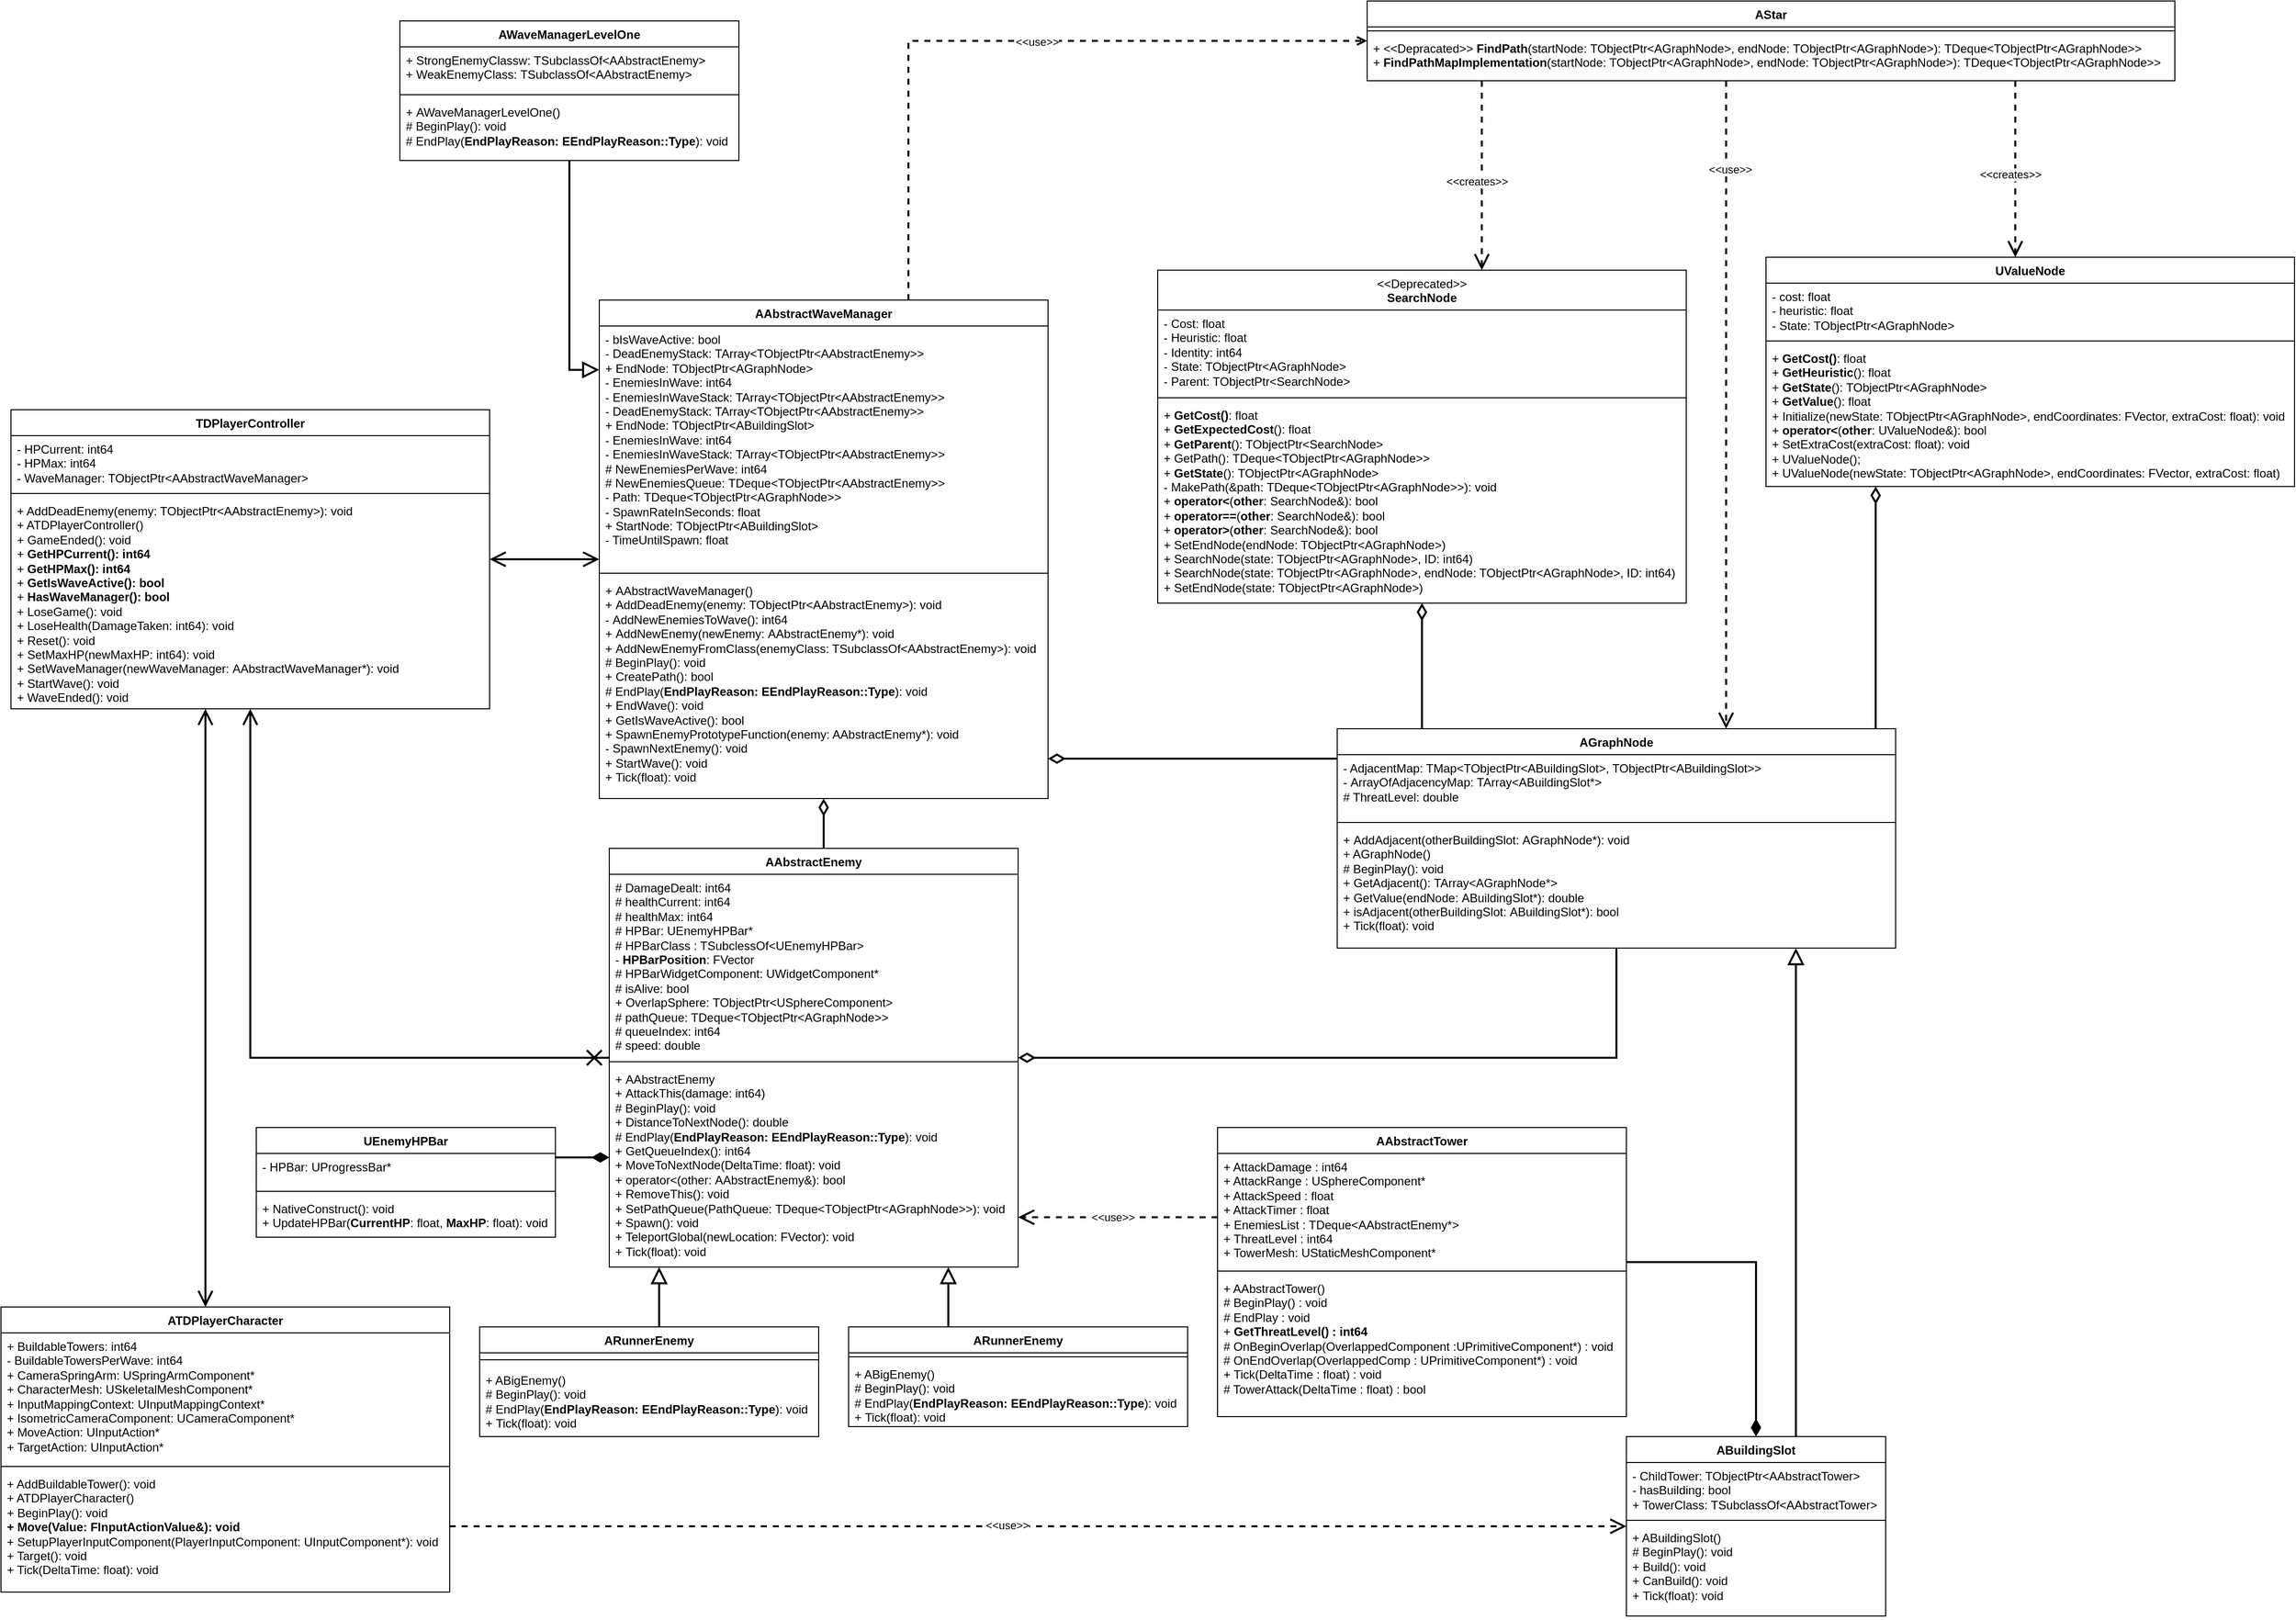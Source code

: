 <mxfile version="24.9.1">
  <diagram id="C5RBs43oDa-KdzZeNtuy" name="Page-1">
    <mxGraphModel dx="3776" dy="2169" grid="1" gridSize="10" guides="1" tooltips="1" connect="1" arrows="1" fold="1" page="1" pageScale="1" pageWidth="1169" pageHeight="827" math="0" shadow="0">
      <root>
        <mxCell id="WIyWlLk6GJQsqaUBKTNV-0" />
        <mxCell id="WIyWlLk6GJQsqaUBKTNV-1" parent="WIyWlLk6GJQsqaUBKTNV-0" />
        <mxCell id="bVRjCQ_B58bXz5kEhXcc-12" style="edgeStyle=orthogonalEdgeStyle;rounded=0;orthogonalLoop=1;jettySize=auto;html=1;startArrow=diamondThin;startFill=0;endArrow=none;endFill=0;startSize=12;strokeWidth=2;endSize=12;" parent="WIyWlLk6GJQsqaUBKTNV-1" source="bVRjCQ_B58bXz5kEhXcc-0" target="Or8rvx1L4nkpCHTU0M23-4" edge="1">
          <mxGeometry relative="1" as="geometry">
            <mxPoint x="-89" y="171" as="sourcePoint" />
            <Array as="points">
              <mxPoint x="-60" y="-50" />
              <mxPoint x="-60" y="-50" />
            </Array>
          </mxGeometry>
        </mxCell>
        <mxCell id="bVRjCQ_B58bXz5kEhXcc-15" style="edgeStyle=orthogonalEdgeStyle;shape=connector;rounded=0;orthogonalLoop=1;jettySize=auto;html=1;strokeColor=default;strokeWidth=2;align=center;verticalAlign=middle;fontFamily=Helvetica;fontSize=11;fontColor=default;labelBackgroundColor=default;startArrow=diamondThin;startFill=0;startSize=12;endArrow=none;endFill=0;endSize=12;" parent="WIyWlLk6GJQsqaUBKTNV-1" source="bVRjCQ_B58bXz5kEhXcc-0" target="bVRjCQ_B58bXz5kEhXcc-4" edge="1">
          <mxGeometry relative="1" as="geometry">
            <Array as="points">
              <mxPoint x="-325" y="130" />
              <mxPoint x="-325" y="130" />
            </Array>
          </mxGeometry>
        </mxCell>
        <mxCell id="ktp8bwMWxdayU_RDx3ty-13" style="edgeStyle=orthogonalEdgeStyle;rounded=0;orthogonalLoop=1;jettySize=auto;html=1;dashed=1;endArrow=open;endFill=0;strokeWidth=2;" parent="WIyWlLk6GJQsqaUBKTNV-1" source="bVRjCQ_B58bXz5kEhXcc-0" target="oYd0NgwK_6_6nimxyRu1-9" edge="1">
          <mxGeometry relative="1" as="geometry">
            <Array as="points">
              <mxPoint x="-230" y="-770" />
            </Array>
          </mxGeometry>
        </mxCell>
        <mxCell id="ktp8bwMWxdayU_RDx3ty-14" value="&amp;lt;&amp;lt;use&amp;gt;&amp;gt;" style="edgeLabel;html=1;align=center;verticalAlign=middle;resizable=0;points=[];" parent="ktp8bwMWxdayU_RDx3ty-13" vertex="1" connectable="0">
          <mxGeometry x="0.081" y="-1" relative="1" as="geometry">
            <mxPoint as="offset" />
          </mxGeometry>
        </mxCell>
        <mxCell id="bVRjCQ_B58bXz5kEhXcc-0" value="AAbstractWaveManager" style="swimlane;fontStyle=1;align=center;verticalAlign=top;childLayout=stackLayout;horizontal=1;startSize=26;horizontalStack=0;resizeParent=1;resizeParentMax=0;resizeLast=0;collapsible=1;marginBottom=0;whiteSpace=wrap;html=1;" parent="WIyWlLk6GJQsqaUBKTNV-1" vertex="1">
          <mxGeometry x="-540" y="-510" width="450" height="500" as="geometry" />
        </mxCell>
        <mxCell id="bVRjCQ_B58bXz5kEhXcc-1" value="- bIsWaveActive: bool&lt;div&gt;-&amp;nbsp;DeadEnemyStack:&amp;nbsp;TArray&amp;lt;TObjectPtr&amp;lt;AAbstractEnemy&amp;gt;&amp;gt;&lt;/div&gt;&lt;div&gt;+&amp;nbsp;EndNode:&amp;nbsp;TObjectPtr&amp;lt;AGraphNode&amp;gt;&lt;br&gt;- EnemiesInWave: int64&lt;/div&gt;&lt;div&gt;- EnemiesInWaveStack: TArray&amp;lt;TObjectPtr&amp;lt;AAbstractEnemy&amp;gt;&amp;gt;&lt;br&gt;&lt;div&gt;- DeadEnemyStack: TArray&amp;lt;TObjectPtr&amp;lt;AAbstractEnemy&amp;gt;&amp;gt;&lt;/div&gt;&lt;div&gt;+&amp;nbsp;EndNode:&amp;nbsp;TObjectPtr&amp;lt;ABuildingSlot&amp;gt;&lt;/div&gt;&lt;div&gt;-&amp;nbsp;EnemiesInWave: int64&lt;/div&gt;&lt;div&gt;-&amp;nbsp;EnemiesInWaveStack:&amp;nbsp;TArray&amp;lt;TObjectPtr&amp;lt;AAbstractEnemy&amp;gt;&amp;gt;&lt;/div&gt;&lt;div&gt;# NewEnemiesPerWave: int64&lt;/div&gt;&lt;div&gt;# NewEnemiesQueue:&amp;nbsp;&lt;span style=&quot;background-color: initial;&quot;&gt;TDeque&amp;lt;TObjectPtr&amp;lt;AAbstractEnemy&amp;gt;&amp;gt;&lt;/span&gt;&lt;/div&gt;&lt;div&gt;&lt;span style=&quot;background-color: initial;&quot;&gt;- Path:&amp;nbsp;&lt;/span&gt;&lt;span style=&quot;background-color: initial;&quot;&gt;TDeque&amp;lt;TObjectPtr&amp;lt;AGraphNode&amp;gt;&amp;gt;&lt;/span&gt;&lt;/div&gt;&lt;div&gt;&lt;span style=&quot;background-color: initial;&quot;&gt;- SpawnRateInSeconds: float&lt;/span&gt;&lt;/div&gt;&lt;div&gt;+&amp;nbsp;StartNode:&amp;nbsp;TObjectPtr&amp;lt;ABuildingSlot&amp;gt;&lt;/div&gt;&lt;/div&gt;&lt;div&gt;- TimeUntilSpawn: float&lt;/div&gt;" style="text;strokeColor=none;fillColor=none;align=left;verticalAlign=top;spacingLeft=4;spacingRight=4;overflow=hidden;rotatable=0;points=[[0,0.5],[1,0.5]];portConstraint=eastwest;whiteSpace=wrap;html=1;" parent="bVRjCQ_B58bXz5kEhXcc-0" vertex="1">
          <mxGeometry y="26" width="450" height="244" as="geometry" />
        </mxCell>
        <mxCell id="bVRjCQ_B58bXz5kEhXcc-2" value="" style="line;strokeWidth=1;fillColor=none;align=left;verticalAlign=middle;spacingTop=-1;spacingLeft=3;spacingRight=3;rotatable=0;labelPosition=right;points=[];portConstraint=eastwest;strokeColor=inherit;" parent="bVRjCQ_B58bXz5kEhXcc-0" vertex="1">
          <mxGeometry y="270" width="450" height="8" as="geometry" />
        </mxCell>
        <mxCell id="bVRjCQ_B58bXz5kEhXcc-3" value="+&amp;nbsp;AAbstractWaveManager()&lt;div&gt;+&amp;nbsp;AddDeadEnemy(enemy: TObjectPtr&amp;lt;AAbstractEnemy&amp;gt;): void&lt;/div&gt;&lt;div&gt;-&amp;nbsp;AddNewEnemiesToWave(): int64&lt;/div&gt;&lt;div&gt;+&amp;nbsp;&lt;span style=&quot;white-space: normal;&quot;&gt;&lt;span style=&quot;background-color: initial;&quot;&gt;AddNewEnemy(newEnemy:&amp;nbsp;&lt;/span&gt;&lt;/span&gt;&lt;span style=&quot;background-color: initial;&quot;&gt;AAbstractEnemy*&lt;/span&gt;&lt;span style=&quot;background-color: initial;&quot;&gt;&lt;span style=&quot;background-color: initial;&quot;&gt;):&amp;nbsp;&lt;/span&gt;&lt;/span&gt;&lt;span style=&quot;background-color: initial;&quot;&gt;void&lt;/span&gt;&lt;/div&gt;&lt;div&gt;&lt;span style=&quot;background-color: initial;&quot;&gt;+&amp;nbsp;&lt;/span&gt;&lt;span style=&quot;white-space: normal;&quot;&gt;&lt;span style=&quot;background-color: initial;&quot;&gt;AddNewEnemyFromClass(&lt;/span&gt;&lt;/span&gt;&lt;span style=&quot;background-color: initial;&quot;&gt;enemyClass&lt;/span&gt;&lt;span style=&quot;background-color: initial;&quot;&gt;&lt;span style=&quot;background-color: initial;&quot;&gt;: TSubclassOf&amp;lt;AAbstractEnemy&amp;gt;):&amp;nbsp;&lt;/span&gt;&lt;/span&gt;&lt;span style=&quot;background-color: initial;&quot;&gt;void&lt;/span&gt;&lt;span style=&quot;background-color: initial;&quot;&gt;&amp;nbsp;&lt;/span&gt;&lt;/div&gt;&lt;div&gt;# BeginPlay(): void&lt;/div&gt;&lt;div&gt;+&amp;nbsp;&lt;span style=&quot;white-space: normal;&quot;&gt;&lt;span style=&quot;background-color: initial;&quot;&gt;CreatePath(): bool&lt;/span&gt;&lt;/span&gt;&lt;/div&gt;&lt;div&gt;&lt;span style=&quot;background-color: initial;&quot;&gt;&lt;div style=&quot;&quot;&gt;&lt;span style=&quot;white-space: normal;&quot;&gt;# EndPlay(&lt;b&gt;EndPlayReason:&amp;nbsp;&lt;/b&gt;&lt;/span&gt;&lt;span style=&quot;background-color: initial;&quot;&gt;&lt;b&gt;EEndPlayReason::Type&lt;/b&gt;&lt;/span&gt;&lt;span style=&quot;background-color: initial;&quot;&gt;):&amp;nbsp;&lt;/span&gt;&lt;span style=&quot;background-color: initial;&quot;&gt;void&lt;/span&gt;&lt;span style=&quot;background-color: initial;&quot;&gt;&amp;nbsp;&lt;/span&gt;&lt;/div&gt;&lt;/span&gt;&lt;/div&gt;&lt;div&gt;+&amp;nbsp;EndWave(): void&lt;/div&gt;&lt;div&gt;+&amp;nbsp;GetIsWaveActive(): bool&lt;/div&gt;&lt;div&gt;+&amp;nbsp;SpawnEnemyPrototypeFunction(enemy: AAbstractEnemy*): void&lt;/div&gt;&lt;div&gt;-&amp;nbsp;SpawnNextEnemy(): void&lt;/div&gt;&lt;div&gt;+&amp;nbsp;StartWave(): void&lt;/div&gt;&lt;div&gt;+&amp;nbsp;Tick(float): void&lt;br&gt;&lt;/div&gt;" style="text;strokeColor=none;fillColor=none;align=left;verticalAlign=top;spacingLeft=4;spacingRight=4;overflow=hidden;rotatable=0;points=[[0,0.5],[1,0.5]];portConstraint=eastwest;whiteSpace=wrap;html=1;" parent="bVRjCQ_B58bXz5kEhXcc-0" vertex="1">
          <mxGeometry y="278" width="450" height="222" as="geometry" />
        </mxCell>
        <mxCell id="abqN74poVczzxeBeDxSv-9" style="edgeStyle=orthogonalEdgeStyle;rounded=0;orthogonalLoop=1;jettySize=auto;html=1;endArrow=open;endFill=0;startSize=12;endSize=12;strokeWidth=2;startArrow=cross;startFill=0;" parent="WIyWlLk6GJQsqaUBKTNV-1" source="bVRjCQ_B58bXz5kEhXcc-4" target="abqN74poVczzxeBeDxSv-4" edge="1">
          <mxGeometry relative="1" as="geometry" />
        </mxCell>
        <mxCell id="PMhsclDQDTSuxXYqE7Zf-4" style="edgeStyle=orthogonalEdgeStyle;rounded=0;orthogonalLoop=1;jettySize=auto;html=1;strokeWidth=2;endSize=12;startSize=12;startArrow=diamondThin;startFill=1;endArrow=none;endFill=0;" edge="1" parent="WIyWlLk6GJQsqaUBKTNV-1" source="bVRjCQ_B58bXz5kEhXcc-4" target="PMhsclDQDTSuxXYqE7Zf-0">
          <mxGeometry relative="1" as="geometry">
            <Array as="points">
              <mxPoint x="-560" y="350" />
              <mxPoint x="-560" y="350" />
            </Array>
          </mxGeometry>
        </mxCell>
        <mxCell id="bVRjCQ_B58bXz5kEhXcc-4" value="AAbstractEnemy" style="swimlane;fontStyle=1;align=center;verticalAlign=top;childLayout=stackLayout;horizontal=1;startSize=26;horizontalStack=0;resizeParent=1;resizeParentMax=0;resizeLast=0;collapsible=1;marginBottom=0;whiteSpace=wrap;html=1;" parent="WIyWlLk6GJQsqaUBKTNV-1" vertex="1">
          <mxGeometry x="-530" y="40" width="410" height="420" as="geometry" />
        </mxCell>
        <mxCell id="bVRjCQ_B58bXz5kEhXcc-5" value="&lt;div&gt;#&amp;nbsp;DamageDealt: int64&lt;/div&gt;# healthCurrent: int64&lt;div&gt;#&amp;nbsp;healthMax: int64&lt;/div&gt;&lt;div&gt;# HPBar: UEnemyHPBar*&lt;/div&gt;&lt;div&gt;# HPBarClass : TSubclessOf&amp;lt;UEnemyHPBar&amp;gt;&lt;/div&gt;&lt;div&gt;- &lt;b&gt;HPBarPosition&lt;/b&gt;: FVector&lt;/div&gt;&lt;div&gt;# HPBarWidgetComponent: UWidgetComponent*&lt;/div&gt;&lt;div&gt;# isAlive: bool&lt;/div&gt;&lt;div&gt;+&amp;nbsp;OverlapSphere:&amp;nbsp;TObjectPtr&amp;lt;USphereComponent&amp;gt;&lt;/div&gt;&lt;div&gt;#&amp;nbsp;pathQueue:&amp;nbsp;TDeque&amp;lt;TObjectPtr&amp;lt;AGraphNode&amp;gt;&amp;gt;&lt;/div&gt;&lt;div&gt;# queueIndex: int64&lt;/div&gt;&lt;div&gt;# speed: double&lt;/div&gt;" style="text;strokeColor=none;fillColor=none;align=left;verticalAlign=top;spacingLeft=4;spacingRight=4;overflow=hidden;rotatable=0;points=[[0,0.5],[1,0.5]];portConstraint=eastwest;whiteSpace=wrap;html=1;" parent="bVRjCQ_B58bXz5kEhXcc-4" vertex="1">
          <mxGeometry y="26" width="410" height="184" as="geometry" />
        </mxCell>
        <mxCell id="bVRjCQ_B58bXz5kEhXcc-6" value="" style="line;strokeWidth=1;fillColor=none;align=left;verticalAlign=middle;spacingTop=-1;spacingLeft=3;spacingRight=3;rotatable=0;labelPosition=right;points=[];portConstraint=eastwest;strokeColor=inherit;" parent="bVRjCQ_B58bXz5kEhXcc-4" vertex="1">
          <mxGeometry y="210" width="410" height="8" as="geometry" />
        </mxCell>
        <mxCell id="bVRjCQ_B58bXz5kEhXcc-7" value="+&amp;nbsp;AAbstractEnemy&lt;div&gt;+&amp;nbsp;AttackThis(damage: int64)&lt;/div&gt;&lt;div&gt;&lt;div&gt;# BeginPlay(): void&lt;br&gt;&lt;/div&gt;&lt;/div&gt;&lt;div&gt;+&amp;nbsp;DistanceToNextNode(): double&lt;/div&gt;&lt;div&gt;# EndPlay(&lt;b&gt;EndPlayReason:&amp;nbsp;&lt;/b&gt;&lt;span style=&quot;background-color: initial;&quot;&gt;&lt;b&gt;EEndPlayReason::Type&lt;/b&gt;&lt;/span&gt;&lt;span style=&quot;background-color: initial;&quot;&gt;):&amp;nbsp;&lt;/span&gt;&lt;span style=&quot;background-color: initial;&quot;&gt;void&lt;/span&gt;&lt;span style=&quot;background-color: initial;&quot;&gt;&amp;nbsp;&lt;/span&gt;&lt;/div&gt;&lt;div&gt;+&amp;nbsp;GetQueueIndex(): int64&lt;/div&gt;&lt;div&gt;+&amp;nbsp;MoveToNextNode(DeltaTime: float): void&lt;/div&gt;&lt;div&gt;+&amp;nbsp;operator&amp;lt;(other:&amp;nbsp;AAbstractEnemy&amp;amp;): bool&lt;/div&gt;&lt;div&gt;+&amp;nbsp;RemoveThis(): void&lt;/div&gt;&lt;div&gt;+&amp;nbsp;SetPathQueue(PathQueue:&amp;nbsp;TDeque&amp;lt;TObjectPtr&amp;lt;AGraphNode&amp;gt;&amp;gt;): void&lt;/div&gt;&lt;div&gt;+&amp;nbsp;Spawn(): void&lt;/div&gt;&lt;div&gt;+&amp;nbsp;TeleportGlobal(newLocation: FVector): void&lt;/div&gt;&lt;div&gt;+&amp;nbsp;Tick(float): void&lt;br&gt;&lt;/div&gt;" style="text;strokeColor=none;fillColor=none;align=left;verticalAlign=top;spacingLeft=4;spacingRight=4;overflow=hidden;rotatable=0;points=[[0,0.5],[1,0.5]];portConstraint=eastwest;whiteSpace=wrap;html=1;" parent="bVRjCQ_B58bXz5kEhXcc-4" vertex="1">
          <mxGeometry y="218" width="410" height="202" as="geometry" />
        </mxCell>
        <mxCell id="Or8rvx1L4nkpCHTU0M23-8" style="edgeStyle=orthogonalEdgeStyle;rounded=0;orthogonalLoop=1;jettySize=auto;html=1;startSize=12;endSize=12;strokeWidth=2;endArrow=block;endFill=0;" parent="WIyWlLk6GJQsqaUBKTNV-1" source="bVRjCQ_B58bXz5kEhXcc-8" target="Or8rvx1L4nkpCHTU0M23-4" edge="1">
          <mxGeometry relative="1" as="geometry">
            <Array as="points">
              <mxPoint x="660" y="300" />
              <mxPoint x="660" y="300" />
            </Array>
          </mxGeometry>
        </mxCell>
        <mxCell id="Or8rvx1L4nkpCHTU0M23-9" style="edgeStyle=orthogonalEdgeStyle;rounded=0;orthogonalLoop=1;jettySize=auto;html=1;endArrow=none;endFill=0;startArrow=diamondThin;startFill=1;endSize=12;strokeWidth=2;startSize=12;" parent="WIyWlLk6GJQsqaUBKTNV-1" source="bVRjCQ_B58bXz5kEhXcc-8" target="SfnSRMyv1gglNEUpqVPP-14" edge="1">
          <mxGeometry relative="1" as="geometry">
            <mxPoint x="1010" y="590" as="sourcePoint" />
            <mxPoint x="840" y="360" as="targetPoint" />
            <Array as="points">
              <mxPoint x="460" y="455" />
              <mxPoint x="460" y="455" />
            </Array>
          </mxGeometry>
        </mxCell>
        <mxCell id="bVRjCQ_B58bXz5kEhXcc-8" value="ABuildingSlot" style="swimlane;fontStyle=1;align=center;verticalAlign=top;childLayout=stackLayout;horizontal=1;startSize=26;horizontalStack=0;resizeParent=1;resizeParentMax=0;resizeLast=0;collapsible=1;marginBottom=0;whiteSpace=wrap;html=1;" parent="WIyWlLk6GJQsqaUBKTNV-1" vertex="1">
          <mxGeometry x="490" y="630" width="260" height="180" as="geometry" />
        </mxCell>
        <mxCell id="bVRjCQ_B58bXz5kEhXcc-9" value="- ChildTower: TObjectPtr&amp;lt;AAbstractTower&amp;gt;&lt;br&gt;&lt;div&gt;-&amp;nbsp;hasBuilding: bool&lt;br&gt;&lt;/div&gt;&lt;div&gt;+ TowerClass:&amp;nbsp;TSubclassOf&amp;lt;AAbstractTower&amp;gt;&lt;/div&gt;" style="text;strokeColor=none;fillColor=none;align=left;verticalAlign=top;spacingLeft=4;spacingRight=4;overflow=hidden;rotatable=0;points=[[0,0.5],[1,0.5]];portConstraint=eastwest;whiteSpace=wrap;html=1;" parent="bVRjCQ_B58bXz5kEhXcc-8" vertex="1">
          <mxGeometry y="26" width="260" height="54" as="geometry" />
        </mxCell>
        <mxCell id="bVRjCQ_B58bXz5kEhXcc-10" value="" style="line;strokeWidth=1;fillColor=none;align=left;verticalAlign=middle;spacingTop=-1;spacingLeft=3;spacingRight=3;rotatable=0;labelPosition=right;points=[];portConstraint=eastwest;strokeColor=inherit;" parent="bVRjCQ_B58bXz5kEhXcc-8" vertex="1">
          <mxGeometry y="80" width="260" height="8" as="geometry" />
        </mxCell>
        <mxCell id="bVRjCQ_B58bXz5kEhXcc-11" value="+ ABuildingSlot()&lt;div&gt;# BeginPlay(): void&lt;br&gt;&lt;/div&gt;&lt;div&gt;+ Build(): void&lt;/div&gt;&lt;div&gt;+&amp;nbsp;CanBuild(): void&lt;/div&gt;&lt;div&gt;+&amp;nbsp;Tick(float): void&lt;span style=&quot;background-color: initial;&quot;&gt;&lt;br&gt;&lt;/span&gt;&lt;/div&gt;" style="text;strokeColor=none;fillColor=none;align=left;verticalAlign=top;spacingLeft=4;spacingRight=4;overflow=hidden;rotatable=0;points=[[0,0.5],[1,0.5]];portConstraint=eastwest;whiteSpace=wrap;html=1;" parent="bVRjCQ_B58bXz5kEhXcc-8" vertex="1">
          <mxGeometry y="88" width="260" height="92" as="geometry" />
        </mxCell>
        <mxCell id="bVRjCQ_B58bXz5kEhXcc-16" style="edgeStyle=orthogonalEdgeStyle;shape=connector;rounded=0;orthogonalLoop=1;jettySize=auto;html=1;strokeColor=default;strokeWidth=2;align=center;verticalAlign=middle;fontFamily=Helvetica;fontSize=11;fontColor=default;labelBackgroundColor=default;startArrow=diamondThin;startFill=0;startSize=12;endArrow=none;endFill=0;endSize=12;" parent="WIyWlLk6GJQsqaUBKTNV-1" source="bVRjCQ_B58bXz5kEhXcc-5" target="Or8rvx1L4nkpCHTU0M23-4" edge="1">
          <mxGeometry relative="1" as="geometry">
            <Array as="points">
              <mxPoint x="160" y="250" />
              <mxPoint x="160" y="250" />
            </Array>
          </mxGeometry>
        </mxCell>
        <mxCell id="abqN74poVczzxeBeDxSv-4" value="TDPlayerController" style="swimlane;fontStyle=1;align=center;verticalAlign=top;childLayout=stackLayout;horizontal=1;startSize=26;horizontalStack=0;resizeParent=1;resizeParentMax=0;resizeLast=0;collapsible=1;marginBottom=0;whiteSpace=wrap;html=1;" parent="WIyWlLk6GJQsqaUBKTNV-1" vertex="1">
          <mxGeometry x="-1130" y="-400" width="480" height="300" as="geometry" />
        </mxCell>
        <mxCell id="abqN74poVczzxeBeDxSv-5" value="- HPCurrent: int64&lt;div&gt;&lt;span style=&quot;background-color: initial;&quot;&gt;- HPMax: int64&lt;/span&gt;&lt;div&gt;- WaveManager: TObjectPtr&amp;lt;AAbstractWaveManager&amp;gt;&lt;/div&gt;&lt;/div&gt;" style="text;strokeColor=none;fillColor=none;align=left;verticalAlign=top;spacingLeft=4;spacingRight=4;overflow=hidden;rotatable=0;points=[[0,0.5],[1,0.5]];portConstraint=eastwest;whiteSpace=wrap;html=1;" parent="abqN74poVczzxeBeDxSv-4" vertex="1">
          <mxGeometry y="26" width="480" height="54" as="geometry" />
        </mxCell>
        <mxCell id="abqN74poVczzxeBeDxSv-6" value="" style="line;strokeWidth=1;fillColor=none;align=left;verticalAlign=middle;spacingTop=-1;spacingLeft=3;spacingRight=3;rotatable=0;labelPosition=right;points=[];portConstraint=eastwest;strokeColor=inherit;" parent="abqN74poVczzxeBeDxSv-4" vertex="1">
          <mxGeometry y="80" width="480" height="8" as="geometry" />
        </mxCell>
        <mxCell id="abqN74poVczzxeBeDxSv-7" value="+ AddDeadEnemy(enemy: TObjectPtr&amp;lt;AAbstractEnemy&amp;gt;): void&lt;div&gt;+ ATDPlayerController()&lt;/div&gt;&lt;div&gt;+ GameEnded(): void&lt;/div&gt;&lt;div&gt;+&amp;nbsp;&lt;b&gt;GetHPCurrent(): int64&lt;/b&gt;&lt;/div&gt;&lt;div&gt;+&amp;nbsp;&lt;b style=&quot;background-color: initial;&quot;&gt;GetHPMax(): int64&lt;/b&gt;&lt;/div&gt;&lt;div&gt;+ &lt;b&gt;GetIsWaveActive(): bool&lt;/b&gt;&lt;/div&gt;&lt;div&gt;+ &lt;b&gt;HasWaveManager(): bool&lt;/b&gt;&lt;/div&gt;&lt;div&gt;+ LoseGame(): void&lt;/div&gt;&lt;div&gt;+ LoseHealth(DamageTaken: int64): void&lt;/div&gt;&lt;div&gt;+ Reset(): void&lt;/div&gt;&lt;div&gt;+ SetMaxHP(newMaxHP: int64): void&lt;/div&gt;&lt;div&gt;+ SetWaveManager(newWaveManager:&amp;nbsp;AAbstractWaveManager*): void&lt;/div&gt;&lt;div&gt;+ StartWave(): void&lt;/div&gt;&lt;div&gt;+&amp;nbsp;WaveEnded(): void&lt;/div&gt;" style="text;strokeColor=none;fillColor=none;align=left;verticalAlign=top;spacingLeft=4;spacingRight=4;overflow=hidden;rotatable=0;points=[[0,0.5],[1,0.5]];portConstraint=eastwest;whiteSpace=wrap;html=1;" parent="abqN74poVczzxeBeDxSv-4" vertex="1">
          <mxGeometry y="88" width="480" height="212" as="geometry" />
        </mxCell>
        <mxCell id="abqN74poVczzxeBeDxSv-8" style="edgeStyle=orthogonalEdgeStyle;rounded=0;orthogonalLoop=1;jettySize=auto;html=1;startArrow=open;startFill=0;endArrow=open;endFill=0;endSize=12;startSize=12;strokeWidth=2;" parent="WIyWlLk6GJQsqaUBKTNV-1" source="abqN74poVczzxeBeDxSv-4" target="bVRjCQ_B58bXz5kEhXcc-0" edge="1">
          <mxGeometry relative="1" as="geometry">
            <Array as="points">
              <mxPoint x="-450" y="-260" />
              <mxPoint x="-450" y="-260" />
            </Array>
          </mxGeometry>
        </mxCell>
        <mxCell id="ktp8bwMWxdayU_RDx3ty-18" style="edgeStyle=orthogonalEdgeStyle;rounded=0;orthogonalLoop=1;jettySize=auto;html=1;strokeWidth=2;endSize=12;startSize=12;endArrow=none;endFill=0;startArrow=diamondThin;startFill=0;" parent="WIyWlLk6GJQsqaUBKTNV-1" source="vy7B8YMwYVHvc0k1j3HZ-1" target="Or8rvx1L4nkpCHTU0M23-4" edge="1">
          <mxGeometry relative="1" as="geometry">
            <Array as="points">
              <mxPoint x="345" y="-10" />
              <mxPoint x="345" y="-10" />
            </Array>
          </mxGeometry>
        </mxCell>
        <mxCell id="vy7B8YMwYVHvc0k1j3HZ-1" value="&lt;div&gt;&lt;span style=&quot;font-weight: 400;&quot;&gt;&amp;lt;&amp;lt;Deprecated&amp;gt;&amp;gt;&lt;/span&gt;&lt;/div&gt;SearchNode" style="swimlane;fontStyle=1;align=center;verticalAlign=top;childLayout=stackLayout;horizontal=1;startSize=40;horizontalStack=0;resizeParent=1;resizeParentMax=0;resizeLast=0;collapsible=1;marginBottom=0;whiteSpace=wrap;html=1;" parent="WIyWlLk6GJQsqaUBKTNV-1" vertex="1">
          <mxGeometry x="20" y="-540" width="530" height="334" as="geometry">
            <mxRectangle x="-1090" y="190" width="130" height="40" as="alternateBounds" />
          </mxGeometry>
        </mxCell>
        <mxCell id="vy7B8YMwYVHvc0k1j3HZ-2" value="&lt;div&gt;&lt;span style=&quot;background-color: initial;&quot;&gt;- Cost: float&lt;/span&gt;&lt;/div&gt;- Heuristic: float&lt;div&gt;- Identity: int64&lt;br&gt;&lt;div&gt;- State: TObjectPtr&amp;lt;AGraphNode&amp;gt;&lt;div&gt;- Parent: TObjectPtr&amp;lt;SearchNode&amp;gt;&lt;/div&gt;&lt;/div&gt;&lt;/div&gt;" style="text;strokeColor=none;fillColor=none;align=left;verticalAlign=top;spacingLeft=4;spacingRight=4;overflow=hidden;rotatable=0;points=[[0,0.5],[1,0.5]];portConstraint=eastwest;whiteSpace=wrap;html=1;" parent="vy7B8YMwYVHvc0k1j3HZ-1" vertex="1">
          <mxGeometry y="40" width="530" height="84" as="geometry" />
        </mxCell>
        <mxCell id="vy7B8YMwYVHvc0k1j3HZ-3" value="" style="line;strokeWidth=1;fillColor=none;align=left;verticalAlign=middle;spacingTop=-1;spacingLeft=3;spacingRight=3;rotatable=0;labelPosition=right;points=[];portConstraint=eastwest;strokeColor=inherit;" parent="vy7B8YMwYVHvc0k1j3HZ-1" vertex="1">
          <mxGeometry y="124" width="530" height="8" as="geometry" />
        </mxCell>
        <mxCell id="vy7B8YMwYVHvc0k1j3HZ-4" value="&lt;div&gt;+ &lt;b&gt;GetCost()&lt;/b&gt;: float&lt;/div&gt;&lt;div&gt;+ &lt;b&gt;GetExpectedCost&lt;/b&gt;(): float&lt;/div&gt;&lt;div&gt;+ &lt;b&gt;GetParent&lt;/b&gt;(): TObjectPtr&amp;lt;SearchNode&amp;gt;&lt;/div&gt;&lt;div&gt;+ GetPath():&amp;nbsp;TDeque&amp;lt;TObjectPtr&amp;lt;AGraphNode&amp;gt;&amp;gt;&lt;/div&gt;&lt;div&gt;+ &lt;b&gt;GetState&lt;/b&gt;():&amp;nbsp;&lt;span style=&quot;background-color: initial;&quot;&gt;TObjectPtr&amp;lt;AGraphNode&amp;gt;&lt;/span&gt;&lt;/div&gt;&lt;div&gt;&lt;span style=&quot;background-color: initial;&quot;&gt;- MakePath(&amp;amp;path:&amp;nbsp;&lt;/span&gt;&lt;span style=&quot;background-color: initial;&quot;&gt;TDeque&amp;lt;TObjectPtr&amp;lt;AGraphNode&amp;gt;&amp;gt;&lt;/span&gt;&lt;span style=&quot;background-color: initial;&quot;&gt;): void&lt;/span&gt;&lt;/div&gt;&lt;div&gt;+ &lt;b&gt;operator&amp;lt;&lt;/b&gt;(&lt;b&gt;other&lt;/b&gt;: SearchNode&amp;amp;): bool&lt;/div&gt;&lt;div&gt;+&amp;nbsp;&lt;b&gt;operator==&lt;/b&gt;(&lt;b&gt;other&lt;/b&gt;: SearchNode&amp;amp;): bool&lt;/div&gt;&lt;div&gt;+&amp;nbsp;&lt;b&gt;operator&amp;gt;&lt;/b&gt;(&lt;b&gt;other&lt;/b&gt;: SearchNode&amp;amp;): bool&lt;/div&gt;&lt;div&gt;+ SetEndNode(&lt;span style=&quot;background-color: initial;&quot;&gt;endNode: TObjectPtr&amp;lt;AGraphNode&amp;gt;)&lt;/span&gt;&lt;/div&gt;&lt;div&gt;+ SearchNode(state: TObjectPtr&amp;lt;AGraphNode&amp;gt;, ID: int64)&lt;span style=&quot;background-color: initial;&quot;&gt;&lt;/span&gt;&lt;/div&gt;&lt;div&gt;+ SearchNode(state: TObjectPtr&amp;lt;AGraphNode&amp;gt;, endNode: TObjectPtr&amp;lt;AGraphNode&amp;gt;, ID: int64)&lt;/div&gt;&lt;div&gt;+ SetEndNode(state: TObjectPtr&amp;lt;AGraphNode&amp;gt;)&lt;/div&gt;" style="text;strokeColor=none;fillColor=none;align=left;verticalAlign=top;spacingLeft=4;spacingRight=4;overflow=hidden;rotatable=0;points=[[0,0.5],[1,0.5]];portConstraint=eastwest;whiteSpace=wrap;html=1;" parent="vy7B8YMwYVHvc0k1j3HZ-1" vertex="1">
          <mxGeometry y="132" width="530" height="202" as="geometry" />
        </mxCell>
        <mxCell id="ktp8bwMWxdayU_RDx3ty-23" style="edgeStyle=orthogonalEdgeStyle;rounded=0;orthogonalLoop=1;jettySize=auto;html=1;endArrow=block;endFill=0;endSize=12;strokeWidth=2;startSize=12;" parent="WIyWlLk6GJQsqaUBKTNV-1" source="SfnSRMyv1gglNEUpqVPP-2" target="bVRjCQ_B58bXz5kEhXcc-4" edge="1">
          <mxGeometry relative="1" as="geometry">
            <Array as="points">
              <mxPoint x="-480" y="490" />
              <mxPoint x="-480" y="490" />
            </Array>
          </mxGeometry>
        </mxCell>
        <mxCell id="SfnSRMyv1gglNEUpqVPP-2" value="ARunnerEnemy" style="swimlane;fontStyle=1;align=center;verticalAlign=top;childLayout=stackLayout;horizontal=1;startSize=26;horizontalStack=0;resizeParent=1;resizeParentMax=0;resizeLast=0;collapsible=1;marginBottom=0;whiteSpace=wrap;html=1;" parent="WIyWlLk6GJQsqaUBKTNV-1" vertex="1">
          <mxGeometry x="-660" y="520" width="340" height="110" as="geometry" />
        </mxCell>
        <mxCell id="SfnSRMyv1gglNEUpqVPP-4" value="" style="line;strokeWidth=1;fillColor=none;align=left;verticalAlign=middle;spacingTop=-1;spacingLeft=3;spacingRight=3;rotatable=0;labelPosition=right;points=[];portConstraint=eastwest;strokeColor=inherit;" parent="SfnSRMyv1gglNEUpqVPP-2" vertex="1">
          <mxGeometry y="26" width="340" height="14" as="geometry" />
        </mxCell>
        <mxCell id="SfnSRMyv1gglNEUpqVPP-5" value="&lt;div&gt;+ ABigEnemy()&lt;div&gt;# BeginPlay(): void&lt;br&gt;&lt;div&gt;# EndPlay(&lt;b&gt;EndPlayReason:&amp;nbsp;&lt;/b&gt;&lt;span style=&quot;background-color: initial;&quot;&gt;&lt;b&gt;EEndPlayReason::Type&lt;/b&gt;&lt;/span&gt;&lt;span style=&quot;background-color: initial;&quot;&gt;):&amp;nbsp;&lt;/span&gt;&lt;span style=&quot;background-color: initial;&quot;&gt;void&lt;/span&gt;&lt;span style=&quot;background-color: initial;&quot;&gt;&amp;nbsp;&lt;/span&gt;&lt;/div&gt;&lt;/div&gt;&lt;div&gt;+&amp;nbsp;Tick(float): void&lt;/div&gt;&lt;/div&gt;" style="text;strokeColor=none;fillColor=none;align=left;verticalAlign=top;spacingLeft=4;spacingRight=4;overflow=hidden;rotatable=0;points=[[0,0.5],[1,0.5]];portConstraint=eastwest;whiteSpace=wrap;html=1;" parent="SfnSRMyv1gglNEUpqVPP-2" vertex="1">
          <mxGeometry y="40" width="340" height="70" as="geometry" />
        </mxCell>
        <mxCell id="ktp8bwMWxdayU_RDx3ty-25" style="edgeStyle=orthogonalEdgeStyle;rounded=0;orthogonalLoop=1;jettySize=auto;html=1;endSize=12;startSize=12;strokeWidth=2;endArrow=open;endFill=0;dashed=1;" parent="WIyWlLk6GJQsqaUBKTNV-1" source="SfnSRMyv1gglNEUpqVPP-14" target="bVRjCQ_B58bXz5kEhXcc-4" edge="1">
          <mxGeometry relative="1" as="geometry">
            <Array as="points">
              <mxPoint x="-90" y="410" />
              <mxPoint x="-90" y="410" />
            </Array>
          </mxGeometry>
        </mxCell>
        <mxCell id="ktp8bwMWxdayU_RDx3ty-26" value="&amp;lt;&amp;lt;use&amp;gt;&amp;gt;" style="edgeLabel;html=1;align=center;verticalAlign=middle;resizable=0;points=[];" parent="ktp8bwMWxdayU_RDx3ty-25" vertex="1" connectable="0">
          <mxGeometry x="0.055" relative="1" as="geometry">
            <mxPoint as="offset" />
          </mxGeometry>
        </mxCell>
        <mxCell id="SfnSRMyv1gglNEUpqVPP-14" value="AAbstractTower" style="swimlane;fontStyle=1;align=center;verticalAlign=top;childLayout=stackLayout;horizontal=1;startSize=26;horizontalStack=0;resizeParent=1;resizeParentMax=0;resizeLast=0;collapsible=1;marginBottom=0;whiteSpace=wrap;html=1;" parent="WIyWlLk6GJQsqaUBKTNV-1" vertex="1">
          <mxGeometry x="80" y="320" width="410" height="290" as="geometry" />
        </mxCell>
        <mxCell id="SfnSRMyv1gglNEUpqVPP-15" value="+ AttackDamage : int64&lt;div&gt;+ AttackRange : USphereComponent*&lt;/div&gt;&lt;div&gt;+ AttackSpeed : float&lt;/div&gt;&lt;div&gt;+ AttackTimer : float&lt;/div&gt;+ EnemiesList : TDeque&amp;lt;AAbstractEnemy*&amp;gt;&lt;div&gt;+ ThreatLevel : int64&lt;/div&gt;&lt;div&gt;+ TowerMesh: UStaticMeshComponent*&lt;/div&gt;" style="text;strokeColor=none;fillColor=none;align=left;verticalAlign=top;spacingLeft=4;spacingRight=4;overflow=hidden;rotatable=0;points=[[0,0.5],[1,0.5]];portConstraint=eastwest;whiteSpace=wrap;html=1;" parent="SfnSRMyv1gglNEUpqVPP-14" vertex="1">
          <mxGeometry y="26" width="410" height="114" as="geometry" />
        </mxCell>
        <mxCell id="SfnSRMyv1gglNEUpqVPP-16" value="" style="line;strokeWidth=1;fillColor=none;align=left;verticalAlign=middle;spacingTop=-1;spacingLeft=3;spacingRight=3;rotatable=0;labelPosition=right;points=[];portConstraint=eastwest;strokeColor=inherit;" parent="SfnSRMyv1gglNEUpqVPP-14" vertex="1">
          <mxGeometry y="140" width="410" height="8" as="geometry" />
        </mxCell>
        <mxCell id="SfnSRMyv1gglNEUpqVPP-17" value="&lt;div&gt;+ AAbstractTower()&lt;/div&gt;&lt;div&gt;# BeginPlay() : void&lt;/div&gt;&lt;div&gt;# EndPlay : void&lt;/div&gt;+ &lt;b&gt;GetThreatLevel() : int64&lt;/b&gt;&lt;div&gt;# OnBeginOverlap(OverlappedComponent :UPrimitiveComponent*) : void&lt;/div&gt;&lt;div&gt;# OnEndOverlap(OverlappedComp : UPrimitiveComponent*) : void&lt;/div&gt;&lt;div&gt;&lt;span style=&quot;background-color: initial;&quot;&gt;+ Tick(DeltaTime : float) : void&lt;/span&gt;&lt;/div&gt;&lt;div&gt;# TowerAttack(DeltaTime : float) : bool&lt;/div&gt;" style="text;strokeColor=none;fillColor=none;align=left;verticalAlign=top;spacingLeft=4;spacingRight=4;overflow=hidden;rotatable=0;points=[[0,0.5],[1,0.5]];portConstraint=eastwest;whiteSpace=wrap;html=1;" parent="SfnSRMyv1gglNEUpqVPP-14" vertex="1">
          <mxGeometry y="148" width="410" height="142" as="geometry" />
        </mxCell>
        <mxCell id="ktp8bwMWxdayU_RDx3ty-22" style="edgeStyle=orthogonalEdgeStyle;rounded=0;orthogonalLoop=1;jettySize=auto;html=1;endArrow=block;endFill=0;endSize=12;startSize=12;strokeWidth=2;" parent="WIyWlLk6GJQsqaUBKTNV-1" source="Or8rvx1L4nkpCHTU0M23-0" target="bVRjCQ_B58bXz5kEhXcc-4" edge="1">
          <mxGeometry relative="1" as="geometry">
            <Array as="points">
              <mxPoint x="-190" y="480" />
              <mxPoint x="-190" y="480" />
            </Array>
          </mxGeometry>
        </mxCell>
        <mxCell id="Or8rvx1L4nkpCHTU0M23-0" value="ARunnerEnemy" style="swimlane;fontStyle=1;align=center;verticalAlign=top;childLayout=stackLayout;horizontal=1;startSize=26;horizontalStack=0;resizeParent=1;resizeParentMax=0;resizeLast=0;collapsible=1;marginBottom=0;whiteSpace=wrap;html=1;" parent="WIyWlLk6GJQsqaUBKTNV-1" vertex="1">
          <mxGeometry x="-290" y="520" width="340" height="100" as="geometry" />
        </mxCell>
        <mxCell id="Or8rvx1L4nkpCHTU0M23-2" value="" style="line;strokeWidth=1;fillColor=none;align=left;verticalAlign=middle;spacingTop=-1;spacingLeft=3;spacingRight=3;rotatable=0;labelPosition=right;points=[];portConstraint=eastwest;strokeColor=inherit;" parent="Or8rvx1L4nkpCHTU0M23-0" vertex="1">
          <mxGeometry y="26" width="340" height="8" as="geometry" />
        </mxCell>
        <mxCell id="Or8rvx1L4nkpCHTU0M23-3" value="+ ABigEnemy()&lt;div&gt;# BeginPlay(): void&lt;br&gt;&lt;div&gt;# EndPlay(&lt;b&gt;EndPlayReason:&amp;nbsp;&lt;/b&gt;&lt;span style=&quot;background-color: initial;&quot;&gt;&lt;b&gt;EEndPlayReason::Type&lt;/b&gt;&lt;/span&gt;&lt;span style=&quot;background-color: initial;&quot;&gt;):&amp;nbsp;&lt;/span&gt;&lt;span style=&quot;background-color: initial;&quot;&gt;void&lt;/span&gt;&lt;span style=&quot;background-color: initial;&quot;&gt;&amp;nbsp;&lt;/span&gt;&lt;/div&gt;&lt;/div&gt;&lt;div&gt;+&amp;nbsp;Tick(float): void&lt;span style=&quot;background-color: initial;&quot;&gt;&lt;/span&gt;&lt;/div&gt;" style="text;strokeColor=none;fillColor=none;align=left;verticalAlign=top;spacingLeft=4;spacingRight=4;overflow=hidden;rotatable=0;points=[[0,0.5],[1,0.5]];portConstraint=eastwest;whiteSpace=wrap;html=1;" parent="Or8rvx1L4nkpCHTU0M23-0" vertex="1">
          <mxGeometry y="34" width="340" height="66" as="geometry" />
        </mxCell>
        <mxCell id="Or8rvx1L4nkpCHTU0M23-4" value="AGraphNode" style="swimlane;fontStyle=1;align=center;verticalAlign=top;childLayout=stackLayout;horizontal=1;startSize=26;horizontalStack=0;resizeParent=1;resizeParentMax=0;resizeLast=0;collapsible=1;marginBottom=0;whiteSpace=wrap;html=1;" parent="WIyWlLk6GJQsqaUBKTNV-1" vertex="1">
          <mxGeometry x="200" y="-80" width="560" height="220" as="geometry" />
        </mxCell>
        <mxCell id="Or8rvx1L4nkpCHTU0M23-5" value="- AdjacentMap: TMap&amp;lt;TObjectPtr&amp;lt;ABuildingSlot&amp;gt;, TObjectPtr&amp;lt;ABuildingSlot&amp;gt;&amp;gt;&lt;div&gt;-&amp;nbsp;ArrayOfAdjacencyMap:&amp;nbsp;TArray&amp;lt;ABuildingSlot*&amp;gt;&lt;/div&gt;&lt;div&gt;# ThreatLevel: double&lt;/div&gt;" style="text;strokeColor=none;fillColor=none;align=left;verticalAlign=top;spacingLeft=4;spacingRight=4;overflow=hidden;rotatable=0;points=[[0,0.5],[1,0.5]];portConstraint=eastwest;whiteSpace=wrap;html=1;" parent="Or8rvx1L4nkpCHTU0M23-4" vertex="1">
          <mxGeometry y="26" width="560" height="64" as="geometry" />
        </mxCell>
        <mxCell id="Or8rvx1L4nkpCHTU0M23-6" value="" style="line;strokeWidth=1;fillColor=none;align=left;verticalAlign=middle;spacingTop=-1;spacingLeft=3;spacingRight=3;rotatable=0;labelPosition=right;points=[];portConstraint=eastwest;strokeColor=inherit;" parent="Or8rvx1L4nkpCHTU0M23-4" vertex="1">
          <mxGeometry y="90" width="560" height="8" as="geometry" />
        </mxCell>
        <mxCell id="Or8rvx1L4nkpCHTU0M23-7" value="&lt;div&gt;+&amp;nbsp;AddAdjacent(otherBuildingSlot:&amp;nbsp;AGraphNode*): void&lt;/div&gt;&lt;div&gt;+ AGraphNode()&lt;/div&gt;&lt;div&gt;# BeginPlay(): void&lt;/div&gt;&lt;div&gt;&lt;div&gt;+&amp;nbsp;GetAdjacent():&amp;nbsp;TArray&amp;lt;AGraphNode*&amp;gt;&lt;/div&gt;&lt;div&gt;+&amp;nbsp;GetValue(&lt;span style=&quot;background-color: initial;&quot;&gt;endNode:&amp;nbsp;&lt;/span&gt;&lt;span style=&quot;background-color: initial;&quot;&gt;ABuildingSlot*): double&lt;/span&gt;&lt;/div&gt;&lt;div&gt;&lt;span style=&quot;background-color: initial;&quot;&gt;+&amp;nbsp;&lt;/span&gt;&lt;span style=&quot;background-color: initial;&quot;&gt;isAdjacent(&lt;/span&gt;&lt;span style=&quot;background-color: initial;&quot;&gt;otherBuildingSlot:&amp;nbsp;&lt;/span&gt;&lt;span style=&quot;background-color: initial;&quot;&gt;ABuildingSlot*): bool&lt;/span&gt;&lt;/div&gt;&lt;div&gt;+&amp;nbsp;Tick(float): void&lt;/div&gt;&lt;/div&gt;" style="text;strokeColor=none;fillColor=none;align=left;verticalAlign=top;spacingLeft=4;spacingRight=4;overflow=hidden;rotatable=0;points=[[0,0.5],[1,0.5]];portConstraint=eastwest;whiteSpace=wrap;html=1;" parent="Or8rvx1L4nkpCHTU0M23-4" vertex="1">
          <mxGeometry y="98" width="560" height="122" as="geometry" />
        </mxCell>
        <mxCell id="oYd0NgwK_6_6nimxyRu1-7" style="edgeStyle=orthogonalEdgeStyle;rounded=0;orthogonalLoop=1;jettySize=auto;html=1;dashed=1;endArrow=open;endFill=0;endSize=12;startSize=12;strokeWidth=2;" parent="WIyWlLk6GJQsqaUBKTNV-1" source="oYd0NgwK_6_6nimxyRu1-3" target="bVRjCQ_B58bXz5kEhXcc-8" edge="1">
          <mxGeometry relative="1" as="geometry">
            <Array as="points">
              <mxPoint x="-390" y="720" />
              <mxPoint x="-390" y="720" />
            </Array>
          </mxGeometry>
        </mxCell>
        <mxCell id="oYd0NgwK_6_6nimxyRu1-8" value="&amp;lt;&amp;lt;use&amp;gt;&amp;gt;" style="edgeLabel;html=1;align=center;verticalAlign=middle;resizable=0;points=[];" parent="oYd0NgwK_6_6nimxyRu1-7" vertex="1" connectable="0">
          <mxGeometry x="-0.054" y="1" relative="1" as="geometry">
            <mxPoint x="1" as="offset" />
          </mxGeometry>
        </mxCell>
        <mxCell id="ktp8bwMWxdayU_RDx3ty-24" style="edgeStyle=orthogonalEdgeStyle;rounded=0;orthogonalLoop=1;jettySize=auto;html=1;endArrow=open;endFill=0;startArrow=open;startFill=0;strokeWidth=2;endSize=12;startSize=12;" parent="WIyWlLk6GJQsqaUBKTNV-1" source="oYd0NgwK_6_6nimxyRu1-3" target="abqN74poVczzxeBeDxSv-4" edge="1">
          <mxGeometry relative="1" as="geometry">
            <Array as="points">
              <mxPoint x="-935" y="110" />
              <mxPoint x="-935" y="110" />
            </Array>
          </mxGeometry>
        </mxCell>
        <mxCell id="oYd0NgwK_6_6nimxyRu1-3" value="ATDPlayerCharacter" style="swimlane;fontStyle=1;align=center;verticalAlign=top;childLayout=stackLayout;horizontal=1;startSize=26;horizontalStack=0;resizeParent=1;resizeParentMax=0;resizeLast=0;collapsible=1;marginBottom=0;whiteSpace=wrap;html=1;" parent="WIyWlLk6GJQsqaUBKTNV-1" vertex="1">
          <mxGeometry x="-1140" y="500" width="450" height="286" as="geometry" />
        </mxCell>
        <mxCell id="oYd0NgwK_6_6nimxyRu1-4" value="&lt;div&gt;&lt;span style=&quot;background-color: initial;&quot;&gt;+ BuildableTowers: int64&lt;/span&gt;&lt;/div&gt;&lt;div&gt;&lt;span style=&quot;background-color: initial;&quot;&gt;- BuildableTowersPerWave: int64&lt;/span&gt;&lt;/div&gt;&lt;div&gt;&lt;span style=&quot;background-color: initial;&quot;&gt;+ CameraSpringArm: USpringArmComponent*&lt;/span&gt;&lt;/div&gt;&lt;div&gt;&lt;span style=&quot;background-color: initial;&quot;&gt;+ Character&lt;/span&gt;&lt;span style=&quot;background-color: initial;&quot;&gt;Mesh:&amp;nbsp;&lt;/span&gt;&lt;span style=&quot;background-color: initial;&quot;&gt;USkeletalMeshComponent*&lt;/span&gt;&lt;span style=&quot;background-color: initial;&quot;&gt;&lt;/span&gt;&lt;span style=&quot;background-color: initial;&quot;&gt;&amp;nbsp;&lt;/span&gt;&lt;/div&gt;&lt;div&gt;&lt;span style=&quot;background-color: initial;&quot;&gt;+&amp;nbsp;&lt;/span&gt;&lt;span style=&quot;background-color: initial;&quot;&gt;InputMappingContext:&amp;nbsp;&lt;/span&gt;&lt;span style=&quot;background-color: initial;&quot;&gt;UInputMappingContext*&lt;/span&gt;&lt;/div&gt;&lt;div&gt;+ Isometric&lt;span style=&quot;background-color: initial;&quot;&gt;CameraComponent:&amp;nbsp;&lt;/span&gt;&lt;span style=&quot;background-color: initial;&quot;&gt;UCameraComponent*&lt;/span&gt;&lt;/div&gt;&lt;div&gt;&lt;span style=&quot;background-color: initial;&quot;&gt;+&amp;nbsp;&lt;/span&gt;&lt;span style=&quot;background-color: initial;&quot;&gt;MoveAction:&amp;nbsp;&lt;/span&gt;&lt;span style=&quot;background-color: initial;&quot;&gt;UInputAction*&amp;nbsp;&lt;/span&gt;&lt;/div&gt;&lt;div&gt;&lt;span style=&quot;background-color: initial;&quot;&gt;+&amp;nbsp;&lt;/span&gt;&lt;span style=&quot;background-color: initial;&quot;&gt;TargetAction:&amp;nbsp;&lt;/span&gt;&lt;span style=&quot;background-color: initial;&quot;&gt;UInputAction*&lt;/span&gt;&lt;/div&gt;" style="text;strokeColor=none;fillColor=none;align=left;verticalAlign=top;spacingLeft=4;spacingRight=4;overflow=hidden;rotatable=0;points=[[0,0.5],[1,0.5]];portConstraint=eastwest;whiteSpace=wrap;html=1;" parent="oYd0NgwK_6_6nimxyRu1-3" vertex="1">
          <mxGeometry y="26" width="450" height="130" as="geometry" />
        </mxCell>
        <mxCell id="oYd0NgwK_6_6nimxyRu1-5" value="" style="line;strokeWidth=1;fillColor=none;align=left;verticalAlign=middle;spacingTop=-1;spacingLeft=3;spacingRight=3;rotatable=0;labelPosition=right;points=[];portConstraint=eastwest;strokeColor=inherit;" parent="oYd0NgwK_6_6nimxyRu1-3" vertex="1">
          <mxGeometry y="156" width="450" height="8" as="geometry" />
        </mxCell>
        <mxCell id="oYd0NgwK_6_6nimxyRu1-6" value="&lt;div&gt;+ AddBuildableTower(): void&lt;/div&gt;&lt;div&gt;+ ATDPlayerCharacter()&lt;/div&gt;&lt;div&gt;&lt;span style=&quot;background-color: initial;&quot;&gt;+ BeginPlay():&amp;nbsp;&lt;/span&gt;&lt;span style=&quot;background-color: initial;&quot;&gt;void&lt;/span&gt;&lt;span style=&quot;background-color: initial;&quot;&gt;&amp;nbsp;&lt;/span&gt;&lt;/div&gt;&lt;div style=&quot;font-weight: bold;&quot;&gt;+ Move(&lt;span style=&quot;background-color: initial;&quot;&gt;Value:&amp;nbsp;&lt;/span&gt;&lt;span style=&quot;background-color: initial;&quot;&gt;FInputActionValue&amp;amp;):&amp;nbsp;&lt;/span&gt;&lt;span style=&quot;background-color: initial;&quot;&gt;void&lt;/span&gt;&lt;/div&gt;&lt;div style=&quot;font-weight: bold;&quot;&gt;&lt;span style=&quot;background-color: initial; font-weight: normal;&quot;&gt;+ SetupPlayerInputComponent(PlayerInputComponent:&amp;nbsp;&lt;/span&gt;&lt;span style=&quot;background-color: initial; font-weight: normal;&quot;&gt;UInputComponent*&lt;/span&gt;&lt;span style=&quot;background-color: initial; font-weight: normal;&quot;&gt;):&amp;nbsp;&lt;/span&gt;&lt;span style=&quot;background-color: initial; font-weight: normal;&quot;&gt;void&lt;/span&gt;&lt;/div&gt;&lt;div style=&quot;font-weight: bold;&quot;&gt;&lt;span style=&quot;background-color: initial; font-weight: normal;&quot;&gt;+ Target():&amp;nbsp;&lt;/span&gt;&lt;span style=&quot;background-color: initial; font-weight: normal;&quot;&gt;void&lt;/span&gt;&lt;/div&gt;&lt;div style=&quot;font-weight: bold;&quot;&gt;&lt;span style=&quot;background-color: initial; font-weight: normal;&quot;&gt;+ Tick(DeltaTime: float):&amp;nbsp;&lt;/span&gt;&lt;span style=&quot;background-color: initial; font-weight: normal;&quot;&gt;void&lt;/span&gt;&lt;span style=&quot;background-color: initial; font-weight: normal;&quot;&gt;&amp;nbsp;&lt;/span&gt;&lt;/div&gt;" style="text;strokeColor=none;fillColor=none;align=left;verticalAlign=top;spacingLeft=4;spacingRight=4;overflow=hidden;rotatable=0;points=[[0,0.5],[1,0.5]];portConstraint=eastwest;whiteSpace=wrap;html=1;" parent="oYd0NgwK_6_6nimxyRu1-3" vertex="1">
          <mxGeometry y="164" width="450" height="122" as="geometry" />
        </mxCell>
        <mxCell id="ktp8bwMWxdayU_RDx3ty-9" style="edgeStyle=orthogonalEdgeStyle;rounded=0;orthogonalLoop=1;jettySize=auto;html=1;endSize=12;startSize=12;endArrow=open;endFill=0;dashed=1;strokeWidth=2;" parent="WIyWlLk6GJQsqaUBKTNV-1" source="oYd0NgwK_6_6nimxyRu1-9" target="vy7B8YMwYVHvc0k1j3HZ-1" edge="1">
          <mxGeometry relative="1" as="geometry">
            <Array as="points">
              <mxPoint x="345" y="-720" />
              <mxPoint x="345" y="-720" />
            </Array>
          </mxGeometry>
        </mxCell>
        <mxCell id="ktp8bwMWxdayU_RDx3ty-10" value="&amp;lt;&amp;lt;creates&amp;gt;&amp;gt;" style="edgeLabel;html=1;align=center;verticalAlign=middle;resizable=0;points=[];" parent="ktp8bwMWxdayU_RDx3ty-9" vertex="1" connectable="0">
          <mxGeometry x="0.057" y="-5" relative="1" as="geometry">
            <mxPoint as="offset" />
          </mxGeometry>
        </mxCell>
        <mxCell id="ktp8bwMWxdayU_RDx3ty-20" style="edgeStyle=orthogonalEdgeStyle;rounded=0;orthogonalLoop=1;jettySize=auto;html=1;strokeWidth=2;endSize=12;startSize=12;endArrow=open;endFill=0;dashed=1;" parent="WIyWlLk6GJQsqaUBKTNV-1" source="oYd0NgwK_6_6nimxyRu1-9" target="Or8rvx1L4nkpCHTU0M23-4" edge="1">
          <mxGeometry relative="1" as="geometry">
            <Array as="points">
              <mxPoint x="590" y="-340" />
              <mxPoint x="590" y="-340" />
            </Array>
          </mxGeometry>
        </mxCell>
        <mxCell id="ktp8bwMWxdayU_RDx3ty-21" value="&amp;lt;&amp;lt;use&amp;gt;&amp;gt;" style="edgeLabel;html=1;align=center;verticalAlign=middle;resizable=0;points=[];" parent="ktp8bwMWxdayU_RDx3ty-20" vertex="1" connectable="0">
          <mxGeometry x="-0.727" y="4" relative="1" as="geometry">
            <mxPoint as="offset" />
          </mxGeometry>
        </mxCell>
        <mxCell id="oYd0NgwK_6_6nimxyRu1-9" value="AStar" style="swimlane;fontStyle=1;align=center;verticalAlign=top;childLayout=stackLayout;horizontal=1;startSize=26;horizontalStack=0;resizeParent=1;resizeParentMax=0;resizeLast=0;collapsible=1;marginBottom=0;whiteSpace=wrap;html=1;" parent="WIyWlLk6GJQsqaUBKTNV-1" vertex="1">
          <mxGeometry x="230" y="-810" width="810" height="80" as="geometry" />
        </mxCell>
        <mxCell id="oYd0NgwK_6_6nimxyRu1-11" value="" style="line;strokeWidth=1;fillColor=none;align=left;verticalAlign=middle;spacingTop=-1;spacingLeft=3;spacingRight=3;rotatable=0;labelPosition=right;points=[];portConstraint=eastwest;strokeColor=inherit;" parent="oYd0NgwK_6_6nimxyRu1-9" vertex="1">
          <mxGeometry y="26" width="810" height="8" as="geometry" />
        </mxCell>
        <mxCell id="oYd0NgwK_6_6nimxyRu1-12" value="+ &amp;lt;&amp;lt;Depracated&amp;gt;&amp;gt; &lt;b&gt;FindPath&lt;/b&gt;(startNode:&amp;nbsp;TObjectPtr&amp;lt;AGraphNode&amp;gt;, endNode:&amp;nbsp;TObjectPtr&amp;lt;AGraphNode&amp;gt;):&amp;nbsp;TDeque&amp;lt;TObjectPtr&amp;lt;AGraphNode&amp;gt;&amp;gt;&lt;div&gt;+ &lt;b&gt;FindPathMapImplementation&lt;/b&gt;(startNode:&amp;nbsp;TObjectPtr&amp;lt;AGraphNode&amp;gt;, endNode:&amp;nbsp;TObjectPtr&amp;lt;AGraphNode&amp;gt;):&amp;nbsp;TDeque&amp;lt;TObjectPtr&amp;lt;AGraphNode&amp;gt;&amp;gt;&lt;/div&gt;" style="text;strokeColor=none;fillColor=none;align=left;verticalAlign=top;spacingLeft=4;spacingRight=4;overflow=hidden;rotatable=0;points=[[0,0.5],[1,0.5]];portConstraint=eastwest;whiteSpace=wrap;html=1;" parent="oYd0NgwK_6_6nimxyRu1-9" vertex="1">
          <mxGeometry y="34" width="810" height="46" as="geometry" />
        </mxCell>
        <mxCell id="ktp8bwMWxdayU_RDx3ty-8" style="edgeStyle=orthogonalEdgeStyle;rounded=0;orthogonalLoop=1;jettySize=auto;html=1;strokeWidth=2;endSize=12;startSize=12;endArrow=block;endFill=0;" parent="WIyWlLk6GJQsqaUBKTNV-1" source="ktp8bwMWxdayU_RDx3ty-0" target="bVRjCQ_B58bXz5kEhXcc-0" edge="1">
          <mxGeometry relative="1" as="geometry">
            <Array as="points">
              <mxPoint x="-260" y="-440" />
              <mxPoint x="-260" y="-440" />
            </Array>
          </mxGeometry>
        </mxCell>
        <mxCell id="ktp8bwMWxdayU_RDx3ty-19" style="edgeStyle=orthogonalEdgeStyle;rounded=0;orthogonalLoop=1;jettySize=auto;html=1;startArrow=diamondThin;startFill=0;endArrow=none;endFill=0;strokeWidth=2;endSize=12;startSize=12;" parent="WIyWlLk6GJQsqaUBKTNV-1" source="ktp8bwMWxdayU_RDx3ty-4" target="Or8rvx1L4nkpCHTU0M23-4" edge="1">
          <mxGeometry relative="1" as="geometry">
            <Array as="points">
              <mxPoint x="740" y="-210" />
              <mxPoint x="740" y="-210" />
            </Array>
          </mxGeometry>
        </mxCell>
        <mxCell id="ktp8bwMWxdayU_RDx3ty-4" value="UValueNode" style="swimlane;fontStyle=1;align=center;verticalAlign=top;childLayout=stackLayout;horizontal=1;startSize=26;horizontalStack=0;resizeParent=1;resizeParentMax=0;resizeLast=0;collapsible=1;marginBottom=0;whiteSpace=wrap;html=1;" parent="WIyWlLk6GJQsqaUBKTNV-1" vertex="1">
          <mxGeometry x="630" y="-553" width="530" height="230" as="geometry" />
        </mxCell>
        <mxCell id="ktp8bwMWxdayU_RDx3ty-5" value="- cost: float&lt;div&gt;- heuristic: float&lt;/div&gt;&lt;div&gt;- State: TObjectPtr&amp;lt;AGraphNode&amp;gt;&lt;/div&gt;" style="text;strokeColor=none;fillColor=none;align=left;verticalAlign=top;spacingLeft=4;spacingRight=4;overflow=hidden;rotatable=0;points=[[0,0.5],[1,0.5]];portConstraint=eastwest;whiteSpace=wrap;html=1;" parent="ktp8bwMWxdayU_RDx3ty-4" vertex="1">
          <mxGeometry y="26" width="530" height="54" as="geometry" />
        </mxCell>
        <mxCell id="ktp8bwMWxdayU_RDx3ty-6" value="" style="line;strokeWidth=1;fillColor=none;align=left;verticalAlign=middle;spacingTop=-1;spacingLeft=3;spacingRight=3;rotatable=0;labelPosition=right;points=[];portConstraint=eastwest;strokeColor=inherit;" parent="ktp8bwMWxdayU_RDx3ty-4" vertex="1">
          <mxGeometry y="80" width="530" height="8" as="geometry" />
        </mxCell>
        <mxCell id="ktp8bwMWxdayU_RDx3ty-7" value="&lt;div&gt;+&amp;nbsp;&lt;b&gt;GetCost()&lt;/b&gt;: float&lt;/div&gt;&lt;div&gt;+&amp;nbsp;&lt;b&gt;GetHeuristic&lt;/b&gt;(): float&lt;/div&gt;&lt;div&gt;+&amp;nbsp;&lt;b&gt;GetState&lt;/b&gt;():&amp;nbsp;&lt;span style=&quot;background-color: initial;&quot;&gt;TObjectPtr&amp;lt;AGraphNode&amp;gt;&lt;/span&gt;&lt;/div&gt;&lt;div&gt;+&amp;nbsp;&lt;b&gt;GetValue&lt;/b&gt;():&amp;nbsp;&lt;span style=&quot;background-color: initial;&quot;&gt;float&lt;/span&gt;&lt;span style=&quot;background-color: initial;&quot;&gt;&lt;/span&gt;&lt;/div&gt;&lt;div&gt;&lt;span style=&quot;background-color: initial;&quot;&gt;+&amp;nbsp;&lt;/span&gt;&lt;span style=&quot;background-color: initial;&quot;&gt;Initialize(&lt;/span&gt;&lt;span style=&quot;background-color: initial;&quot;&gt;newState:&amp;nbsp;&lt;/span&gt;&lt;span style=&quot;background-color: initial;&quot;&gt;TObjectPtr&amp;lt;AGraphNode&amp;gt;, endCoordinates: FVector, extraCost: float): void&lt;/span&gt;&lt;/div&gt;&lt;div&gt;+&amp;nbsp;&lt;b&gt;operator&amp;lt;&lt;/b&gt;(&lt;b&gt;other&lt;/b&gt;: UValueNode&amp;amp;): bool&lt;/div&gt;&lt;div&gt;+&amp;nbsp;SetExtraCost(extraCost: float): void&lt;/div&gt;&lt;div&gt;+&amp;nbsp;UValueNode();&lt;/div&gt;&lt;div&gt;+&amp;nbsp;UValueNode(&lt;span style=&quot;background-color: initial;&quot;&gt;newState:&amp;nbsp;&lt;/span&gt;&lt;span style=&quot;background-color: initial;&quot;&gt;TObjectPtr&amp;lt;AGraphNode&amp;gt;, endCoordinates: FVector, extraCost: float)&lt;/span&gt;&amp;nbsp;&lt;/div&gt;" style="text;strokeColor=none;fillColor=none;align=left;verticalAlign=top;spacingLeft=4;spacingRight=4;overflow=hidden;rotatable=0;points=[[0,0.5],[1,0.5]];portConstraint=eastwest;whiteSpace=wrap;html=1;" parent="ktp8bwMWxdayU_RDx3ty-4" vertex="1">
          <mxGeometry y="88" width="530" height="142" as="geometry" />
        </mxCell>
        <mxCell id="ktp8bwMWxdayU_RDx3ty-11" style="edgeStyle=orthogonalEdgeStyle;rounded=0;orthogonalLoop=1;jettySize=auto;html=1;endSize=12;startSize=12;endArrow=open;endFill=0;dashed=1;strokeWidth=2;" parent="WIyWlLk6GJQsqaUBKTNV-1" source="oYd0NgwK_6_6nimxyRu1-9" target="ktp8bwMWxdayU_RDx3ty-4" edge="1">
          <mxGeometry relative="1" as="geometry">
            <mxPoint x="-870" y="646" as="sourcePoint" />
            <mxPoint x="-970" y="570" as="targetPoint" />
            <Array as="points">
              <mxPoint x="880" y="-680" />
              <mxPoint x="880" y="-680" />
            </Array>
          </mxGeometry>
        </mxCell>
        <mxCell id="ktp8bwMWxdayU_RDx3ty-12" value="&amp;lt;&amp;lt;creates&amp;gt;&amp;gt;" style="edgeLabel;html=1;align=center;verticalAlign=middle;resizable=0;points=[];" parent="ktp8bwMWxdayU_RDx3ty-11" vertex="1" connectable="0">
          <mxGeometry x="0.057" y="-5" relative="1" as="geometry">
            <mxPoint as="offset" />
          </mxGeometry>
        </mxCell>
        <mxCell id="ktp8bwMWxdayU_RDx3ty-0" value="AWaveManagerLevelOne" style="swimlane;fontStyle=1;align=center;verticalAlign=top;childLayout=stackLayout;horizontal=1;startSize=26;horizontalStack=0;resizeParent=1;resizeParentMax=0;resizeLast=0;collapsible=1;marginBottom=0;whiteSpace=wrap;html=1;" parent="WIyWlLk6GJQsqaUBKTNV-1" vertex="1">
          <mxGeometry x="-740" y="-790" width="340" height="140" as="geometry" />
        </mxCell>
        <mxCell id="ktp8bwMWxdayU_RDx3ty-1" value="+ StrongEnemyClassw:&amp;nbsp;TSubclassOf&amp;lt;AAbstractEnemy&amp;gt;&lt;div&gt;+ WeakEnemyClass:&amp;nbsp;TSubclassOf&amp;lt;AAbstractEnemy&amp;gt;&lt;/div&gt;" style="text;strokeColor=none;fillColor=none;align=left;verticalAlign=top;spacingLeft=4;spacingRight=4;overflow=hidden;rotatable=0;points=[[0,0.5],[1,0.5]];portConstraint=eastwest;whiteSpace=wrap;html=1;" parent="ktp8bwMWxdayU_RDx3ty-0" vertex="1">
          <mxGeometry y="26" width="340" height="44" as="geometry" />
        </mxCell>
        <mxCell id="ktp8bwMWxdayU_RDx3ty-2" value="" style="line;strokeWidth=1;fillColor=none;align=left;verticalAlign=middle;spacingTop=-1;spacingLeft=3;spacingRight=3;rotatable=0;labelPosition=right;points=[];portConstraint=eastwest;strokeColor=inherit;" parent="ktp8bwMWxdayU_RDx3ty-0" vertex="1">
          <mxGeometry y="70" width="340" height="8" as="geometry" />
        </mxCell>
        <mxCell id="ktp8bwMWxdayU_RDx3ty-3" value="+&amp;nbsp;AWaveManagerLevelOne()&lt;div&gt;# BeginPlay(): void&lt;/div&gt;&lt;div&gt;# EndPlay(&lt;b&gt;EndPlayReason:&amp;nbsp;&lt;/b&gt;&lt;span style=&quot;background-color: initial;&quot;&gt;&lt;b&gt;EEndPlayReason::Type&lt;/b&gt;&lt;/span&gt;&lt;span style=&quot;background-color: initial;&quot;&gt;):&amp;nbsp;&lt;/span&gt;&lt;span style=&quot;background-color: initial;&quot;&gt;void&lt;/span&gt;&lt;/div&gt;" style="text;strokeColor=none;fillColor=none;align=left;verticalAlign=top;spacingLeft=4;spacingRight=4;overflow=hidden;rotatable=0;points=[[0,0.5],[1,0.5]];portConstraint=eastwest;whiteSpace=wrap;html=1;" parent="ktp8bwMWxdayU_RDx3ty-0" vertex="1">
          <mxGeometry y="78" width="340" height="62" as="geometry" />
        </mxCell>
        <mxCell id="PMhsclDQDTSuxXYqE7Zf-0" value="UEnemyHPBar" style="swimlane;fontStyle=1;align=center;verticalAlign=top;childLayout=stackLayout;horizontal=1;startSize=26;horizontalStack=0;resizeParent=1;resizeParentMax=0;resizeLast=0;collapsible=1;marginBottom=0;whiteSpace=wrap;html=1;" vertex="1" parent="WIyWlLk6GJQsqaUBKTNV-1">
          <mxGeometry x="-884" y="320" width="300" height="110" as="geometry" />
        </mxCell>
        <mxCell id="PMhsclDQDTSuxXYqE7Zf-1" value="- HPBar: UProgressBar*" style="text;strokeColor=none;fillColor=none;align=left;verticalAlign=top;spacingLeft=4;spacingRight=4;overflow=hidden;rotatable=0;points=[[0,0.5],[1,0.5]];portConstraint=eastwest;whiteSpace=wrap;html=1;" vertex="1" parent="PMhsclDQDTSuxXYqE7Zf-0">
          <mxGeometry y="26" width="300" height="34" as="geometry" />
        </mxCell>
        <mxCell id="PMhsclDQDTSuxXYqE7Zf-2" value="" style="line;strokeWidth=1;fillColor=none;align=left;verticalAlign=middle;spacingTop=-1;spacingLeft=3;spacingRight=3;rotatable=0;labelPosition=right;points=[];portConstraint=eastwest;strokeColor=inherit;" vertex="1" parent="PMhsclDQDTSuxXYqE7Zf-0">
          <mxGeometry y="60" width="300" height="8" as="geometry" />
        </mxCell>
        <mxCell id="PMhsclDQDTSuxXYqE7Zf-3" value="+ NativeConstruct(): void&lt;div&gt;+ UpdateHPBar(&lt;b&gt;CurrentHP&lt;/b&gt;: float, &lt;b&gt;MaxHP&lt;/b&gt;: float): void&lt;/div&gt;" style="text;strokeColor=none;fillColor=none;align=left;verticalAlign=top;spacingLeft=4;spacingRight=4;overflow=hidden;rotatable=0;points=[[0,0.5],[1,0.5]];portConstraint=eastwest;whiteSpace=wrap;html=1;" vertex="1" parent="PMhsclDQDTSuxXYqE7Zf-0">
          <mxGeometry y="68" width="300" height="42" as="geometry" />
        </mxCell>
      </root>
    </mxGraphModel>
  </diagram>
</mxfile>
